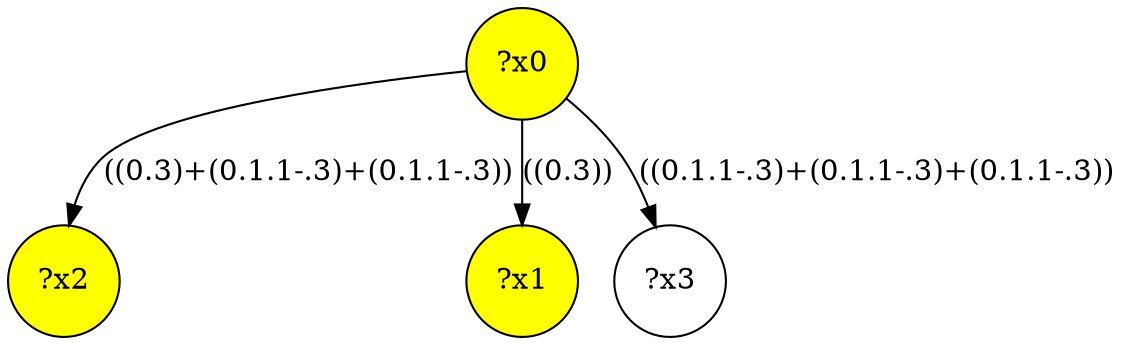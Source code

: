 digraph g {
	x2 [fillcolor="yellow", style="filled," shape=circle, label="?x2"];
	x1 [fillcolor="yellow", style="filled," shape=circle, label="?x1"];
	x0 [fillcolor="yellow", style="filled," shape=circle, label="?x0"];
	x0 -> x1 [label="((0.3))"];
	x0 -> x2 [label="((0.3)+(0.1.1-.3)+(0.1.1-.3))"];
	x3 [shape=circle, label="?x3"];
	x0 -> x3 [label="((0.1.1-.3)+(0.1.1-.3)+(0.1.1-.3))"];
}
